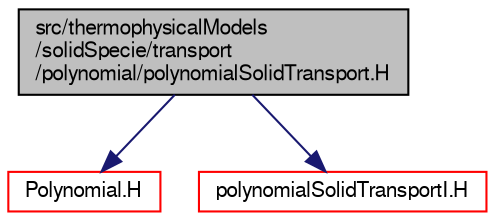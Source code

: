 digraph "src/thermophysicalModels/solidSpecie/transport/polynomial/polynomialSolidTransport.H"
{
  bgcolor="transparent";
  edge [fontname="FreeSans",fontsize="10",labelfontname="FreeSans",labelfontsize="10"];
  node [fontname="FreeSans",fontsize="10",shape=record];
  Node0 [label="src/thermophysicalModels\l/solidSpecie/transport\l/polynomial/polynomialSolidTransport.H",height=0.2,width=0.4,color="black", fillcolor="grey75", style="filled", fontcolor="black"];
  Node0 -> Node1 [color="midnightblue",fontsize="10",style="solid",fontname="FreeSans"];
  Node1 [label="Polynomial.H",height=0.2,width=0.4,color="red",URL="$a12296.html"];
  Node0 -> Node44 [color="midnightblue",fontsize="10",style="solid",fontname="FreeSans"];
  Node44 [label="polynomialSolidTransportI.H",height=0.2,width=0.4,color="red",URL="$a16355.html"];
}
